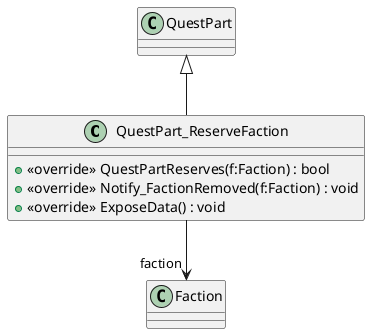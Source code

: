 @startuml
class QuestPart_ReserveFaction {
    + <<override>> QuestPartReserves(f:Faction) : bool
    + <<override>> Notify_FactionRemoved(f:Faction) : void
    + <<override>> ExposeData() : void
}
QuestPart <|-- QuestPart_ReserveFaction
QuestPart_ReserveFaction --> "faction" Faction
@enduml
